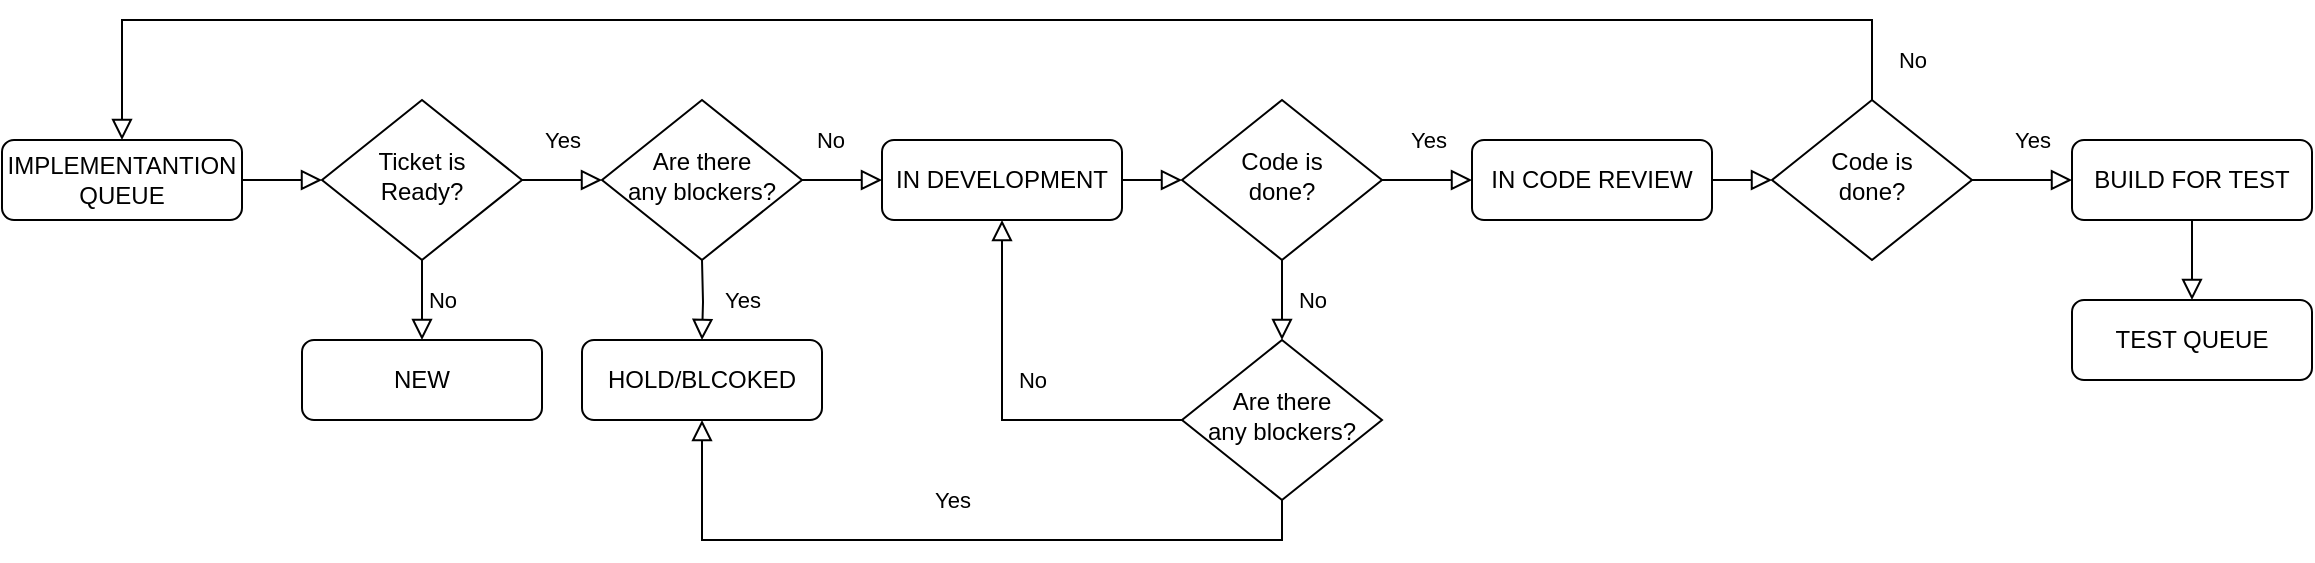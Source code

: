 <mxfile version="15.6.6" type="github">
  <diagram id="C5RBs43oDa-KdzZeNtuy" name="Page-1">
    <mxGraphModel dx="1483" dy="827" grid="1" gridSize="10" guides="1" tooltips="1" connect="1" arrows="1" fold="1" page="1" pageScale="1" pageWidth="827" pageHeight="1169" math="0" shadow="0">
      <root>
        <mxCell id="WIyWlLk6GJQsqaUBKTNV-0" />
        <mxCell id="WIyWlLk6GJQsqaUBKTNV-1" parent="WIyWlLk6GJQsqaUBKTNV-0" />
        <mxCell id="WIyWlLk6GJQsqaUBKTNV-2" value="" style="rounded=0;html=1;jettySize=auto;orthogonalLoop=1;fontSize=11;endArrow=block;endFill=0;endSize=8;strokeWidth=1;shadow=0;labelBackgroundColor=none;edgeStyle=orthogonalEdgeStyle;strokeColor=default;fontColor=default;" parent="WIyWlLk6GJQsqaUBKTNV-1" source="WIyWlLk6GJQsqaUBKTNV-3" target="WIyWlLk6GJQsqaUBKTNV-6" edge="1">
          <mxGeometry relative="1" as="geometry" />
        </mxCell>
        <mxCell id="WIyWlLk6GJQsqaUBKTNV-3" value="IMPLEMENTANTION QUEUE" style="rounded=1;whiteSpace=wrap;html=1;fontSize=12;glass=0;strokeWidth=1;shadow=0;fillColor=default;strokeColor=default;fontColor=default;" parent="WIyWlLk6GJQsqaUBKTNV-1" vertex="1">
          <mxGeometry x="5" y="80" width="120" height="40" as="geometry" />
        </mxCell>
        <mxCell id="WIyWlLk6GJQsqaUBKTNV-4" value="Yes" style="rounded=0;html=1;jettySize=auto;orthogonalLoop=1;fontSize=11;endArrow=block;endFill=0;endSize=8;strokeWidth=1;shadow=0;labelBackgroundColor=none;edgeStyle=orthogonalEdgeStyle;strokeColor=default;fontColor=default;entryX=0;entryY=0.5;entryDx=0;entryDy=0;" parent="WIyWlLk6GJQsqaUBKTNV-1" source="WIyWlLk6GJQsqaUBKTNV-6" target="NVdkW3or86thczEKI8gm-2" edge="1">
          <mxGeometry y="20" relative="1" as="geometry">
            <mxPoint as="offset" />
            <mxPoint x="325" y="40" as="targetPoint" />
            <Array as="points">
              <mxPoint x="285" y="100" />
              <mxPoint x="285" y="100" />
            </Array>
          </mxGeometry>
        </mxCell>
        <mxCell id="WIyWlLk6GJQsqaUBKTNV-5" value="No" style="edgeStyle=orthogonalEdgeStyle;rounded=0;html=1;jettySize=auto;orthogonalLoop=1;fontSize=11;endArrow=block;endFill=0;endSize=8;strokeWidth=1;shadow=0;labelBackgroundColor=none;strokeColor=default;fontColor=default;" parent="WIyWlLk6GJQsqaUBKTNV-1" source="WIyWlLk6GJQsqaUBKTNV-6" target="WIyWlLk6GJQsqaUBKTNV-7" edge="1">
          <mxGeometry y="10" relative="1" as="geometry">
            <mxPoint as="offset" />
          </mxGeometry>
        </mxCell>
        <mxCell id="WIyWlLk6GJQsqaUBKTNV-6" value="Ticket is &lt;br&gt;Ready?" style="rhombus;whiteSpace=wrap;html=1;shadow=0;fontFamily=Helvetica;fontSize=12;align=center;strokeWidth=1;spacing=6;spacingTop=-4;fillColor=default;strokeColor=default;fontColor=default;" parent="WIyWlLk6GJQsqaUBKTNV-1" vertex="1">
          <mxGeometry x="165" y="60" width="100" height="80" as="geometry" />
        </mxCell>
        <mxCell id="WIyWlLk6GJQsqaUBKTNV-7" value="NEW" style="rounded=1;whiteSpace=wrap;html=1;fontSize=12;glass=0;strokeWidth=1;shadow=0;fillColor=default;strokeColor=default;fontColor=default;" parent="WIyWlLk6GJQsqaUBKTNV-1" vertex="1">
          <mxGeometry x="155" y="180" width="120" height="40" as="geometry" />
        </mxCell>
        <mxCell id="NVdkW3or86thczEKI8gm-14" style="edgeStyle=orthogonalEdgeStyle;rounded=0;orthogonalLoop=1;jettySize=auto;html=1;entryX=0;entryY=0.5;entryDx=0;entryDy=0;labelBackgroundColor=default;fontColor=default;endArrow=block;endFill=0;strokeColor=default;endSize=8;" edge="1" parent="WIyWlLk6GJQsqaUBKTNV-1" source="WIyWlLk6GJQsqaUBKTNV-11" target="NVdkW3or86thczEKI8gm-7">
          <mxGeometry relative="1" as="geometry" />
        </mxCell>
        <mxCell id="WIyWlLk6GJQsqaUBKTNV-11" value="IN DEVELOPMENT" style="rounded=1;whiteSpace=wrap;html=1;fontSize=12;glass=0;strokeWidth=1;shadow=0;fillColor=default;strokeColor=default;fontColor=default;" parent="WIyWlLk6GJQsqaUBKTNV-1" vertex="1">
          <mxGeometry x="445" y="80" width="120" height="40" as="geometry" />
        </mxCell>
        <mxCell id="NVdkW3or86thczEKI8gm-13" value="No" style="edgeStyle=orthogonalEdgeStyle;rounded=0;orthogonalLoop=1;jettySize=auto;html=1;entryX=0;entryY=0.5;entryDx=0;entryDy=0;labelBackgroundColor=default;fontColor=default;endArrow=block;endFill=0;strokeColor=default;endSize=8;" edge="1" parent="WIyWlLk6GJQsqaUBKTNV-1" source="NVdkW3or86thczEKI8gm-2" target="WIyWlLk6GJQsqaUBKTNV-11">
          <mxGeometry x="-0.25" y="20" relative="1" as="geometry">
            <mxPoint x="-1" as="offset" />
          </mxGeometry>
        </mxCell>
        <mxCell id="NVdkW3or86thczEKI8gm-2" value="Are there&lt;br&gt;any blockers?" style="rhombus;whiteSpace=wrap;html=1;shadow=0;fontFamily=Helvetica;fontSize=12;align=center;strokeWidth=1;spacing=6;spacingTop=-4;fillColor=default;strokeColor=default;fontColor=default;" vertex="1" parent="WIyWlLk6GJQsqaUBKTNV-1">
          <mxGeometry x="305" y="60" width="100" height="80" as="geometry" />
        </mxCell>
        <mxCell id="NVdkW3or86thczEKI8gm-4" value="Yes" style="edgeStyle=orthogonalEdgeStyle;rounded=0;html=1;jettySize=auto;orthogonalLoop=1;fontSize=11;endArrow=block;endFill=0;endSize=8;strokeWidth=1;shadow=0;labelBackgroundColor=none;strokeColor=default;fontColor=default;" edge="1" parent="WIyWlLk6GJQsqaUBKTNV-1" target="NVdkW3or86thczEKI8gm-5">
          <mxGeometry y="20" relative="1" as="geometry">
            <mxPoint as="offset" />
            <mxPoint x="355" y="140" as="sourcePoint" />
          </mxGeometry>
        </mxCell>
        <mxCell id="NVdkW3or86thczEKI8gm-5" value="HOLD/BLCOKED" style="rounded=1;whiteSpace=wrap;html=1;fontSize=12;glass=0;strokeWidth=1;shadow=0;fillColor=default;strokeColor=default;fontColor=default;" vertex="1" parent="WIyWlLk6GJQsqaUBKTNV-1">
          <mxGeometry x="295" y="180" width="120" height="40" as="geometry" />
        </mxCell>
        <mxCell id="NVdkW3or86thczEKI8gm-6" value="Yes" style="rounded=0;html=1;jettySize=auto;orthogonalLoop=1;fontSize=11;endArrow=block;endFill=0;endSize=8;strokeWidth=1;shadow=0;labelBackgroundColor=none;edgeStyle=orthogonalEdgeStyle;strokeColor=default;fontColor=default;entryX=0;entryY=0.5;entryDx=0;entryDy=0;fillColor=default;" edge="1" parent="WIyWlLk6GJQsqaUBKTNV-1" source="NVdkW3or86thczEKI8gm-7" target="NVdkW3or86thczEKI8gm-11">
          <mxGeometry y="20" relative="1" as="geometry">
            <mxPoint as="offset" />
            <mxPoint x="735" y="100" as="targetPoint" />
            <Array as="points" />
          </mxGeometry>
        </mxCell>
        <mxCell id="NVdkW3or86thczEKI8gm-15" value="No" style="edgeStyle=orthogonalEdgeStyle;rounded=0;orthogonalLoop=1;jettySize=auto;html=1;labelBackgroundColor=default;fontColor=default;endArrow=block;endFill=0;strokeColor=default;fillColor=default;endSize=8;" edge="1" parent="WIyWlLk6GJQsqaUBKTNV-1" source="NVdkW3or86thczEKI8gm-7">
          <mxGeometry y="15" relative="1" as="geometry">
            <mxPoint x="645" y="180" as="targetPoint" />
            <mxPoint as="offset" />
          </mxGeometry>
        </mxCell>
        <mxCell id="NVdkW3or86thczEKI8gm-7" value="Code is&lt;br&gt;done?" style="rhombus;whiteSpace=wrap;html=1;shadow=0;fontFamily=Helvetica;fontSize=12;align=center;strokeWidth=1;spacing=6;spacingTop=-4;fillColor=default;strokeColor=default;fontColor=default;" vertex="1" parent="WIyWlLk6GJQsqaUBKTNV-1">
          <mxGeometry x="595" y="60" width="100" height="80" as="geometry" />
        </mxCell>
        <mxCell id="NVdkW3or86thczEKI8gm-25" value="" style="edgeStyle=orthogonalEdgeStyle;rounded=0;orthogonalLoop=1;jettySize=auto;html=1;labelBackgroundColor=default;fontColor=default;endArrow=block;endFill=0;endSize=8;strokeColor=default;fillColor=default;" edge="1" parent="WIyWlLk6GJQsqaUBKTNV-1" source="NVdkW3or86thczEKI8gm-11" target="NVdkW3or86thczEKI8gm-24">
          <mxGeometry relative="1" as="geometry" />
        </mxCell>
        <mxCell id="NVdkW3or86thczEKI8gm-11" value="IN CODE REVIEW" style="rounded=1;whiteSpace=wrap;html=1;fontSize=12;glass=0;strokeWidth=1;shadow=0;fillColor=default;strokeColor=default;fontColor=default;" vertex="1" parent="WIyWlLk6GJQsqaUBKTNV-1">
          <mxGeometry x="740" y="80" width="120" height="40" as="geometry" />
        </mxCell>
        <mxCell id="NVdkW3or86thczEKI8gm-20" value="No" style="edgeStyle=orthogonalEdgeStyle;rounded=0;orthogonalLoop=1;jettySize=auto;html=1;entryX=0.5;entryY=1;entryDx=0;entryDy=0;labelBackgroundColor=default;fontColor=default;endArrow=block;endFill=0;strokeColor=default;fillColor=default;endSize=8;" edge="1" parent="WIyWlLk6GJQsqaUBKTNV-1" source="NVdkW3or86thczEKI8gm-19" target="WIyWlLk6GJQsqaUBKTNV-11">
          <mxGeometry x="0.158" y="-15" relative="1" as="geometry">
            <mxPoint as="offset" />
          </mxGeometry>
        </mxCell>
        <mxCell id="NVdkW3or86thczEKI8gm-21" value="Yes" style="edgeStyle=orthogonalEdgeStyle;rounded=0;orthogonalLoop=1;jettySize=auto;html=1;entryX=0.5;entryY=1;entryDx=0;entryDy=0;labelBackgroundColor=default;fontColor=default;endArrow=block;endFill=0;strokeColor=default;fillColor=default;endSize=8;" edge="1" parent="WIyWlLk6GJQsqaUBKTNV-1" source="NVdkW3or86thczEKI8gm-19" target="NVdkW3or86thczEKI8gm-5">
          <mxGeometry y="-20" relative="1" as="geometry">
            <Array as="points">
              <mxPoint x="645" y="280" />
              <mxPoint x="355" y="280" />
            </Array>
            <mxPoint as="offset" />
          </mxGeometry>
        </mxCell>
        <mxCell id="NVdkW3or86thczEKI8gm-19" value="Are there&lt;br&gt;any blockers?" style="rhombus;whiteSpace=wrap;html=1;shadow=0;fontFamily=Helvetica;fontSize=12;align=center;strokeWidth=1;spacing=6;spacingTop=-4;fillColor=default;strokeColor=default;fontColor=default;" vertex="1" parent="WIyWlLk6GJQsqaUBKTNV-1">
          <mxGeometry x="595" y="180" width="100" height="80" as="geometry" />
        </mxCell>
        <mxCell id="NVdkW3or86thczEKI8gm-23" value="No" style="edgeStyle=orthogonalEdgeStyle;rounded=0;orthogonalLoop=1;jettySize=auto;html=1;labelBackgroundColor=default;fontColor=default;endArrow=block;endFill=0;strokeColor=default;fillColor=default;endSize=8;entryX=0.5;entryY=0;entryDx=0;entryDy=0;exitX=0.5;exitY=0;exitDx=0;exitDy=0;" edge="1" parent="WIyWlLk6GJQsqaUBKTNV-1" source="NVdkW3or86thczEKI8gm-24" target="WIyWlLk6GJQsqaUBKTNV-3">
          <mxGeometry x="-0.959" y="-20" relative="1" as="geometry">
            <mxPoint x="940" y="180" as="targetPoint" />
            <mxPoint as="offset" />
            <Array as="points">
              <mxPoint x="940" y="20" />
              <mxPoint x="65" y="20" />
            </Array>
          </mxGeometry>
        </mxCell>
        <mxCell id="NVdkW3or86thczEKI8gm-28" value="Yes" style="edgeStyle=orthogonalEdgeStyle;rounded=0;orthogonalLoop=1;jettySize=auto;html=1;labelBackgroundColor=default;fontColor=default;endArrow=block;endFill=0;endSize=8;strokeColor=default;fillColor=default;" edge="1" parent="WIyWlLk6GJQsqaUBKTNV-1" source="NVdkW3or86thczEKI8gm-24" target="NVdkW3or86thczEKI8gm-26">
          <mxGeometry x="0.2" y="20" relative="1" as="geometry">
            <mxPoint as="offset" />
          </mxGeometry>
        </mxCell>
        <mxCell id="NVdkW3or86thczEKI8gm-24" value="Code is&lt;br&gt;done?" style="rhombus;whiteSpace=wrap;html=1;shadow=0;fontFamily=Helvetica;fontSize=12;align=center;strokeWidth=1;spacing=6;spacingTop=-4;fillColor=default;strokeColor=default;fontColor=default;" vertex="1" parent="WIyWlLk6GJQsqaUBKTNV-1">
          <mxGeometry x="890" y="60" width="100" height="80" as="geometry" />
        </mxCell>
        <mxCell id="NVdkW3or86thczEKI8gm-30" value="" style="edgeStyle=orthogonalEdgeStyle;rounded=0;orthogonalLoop=1;jettySize=auto;html=1;labelBackgroundColor=default;fontColor=default;endArrow=block;endFill=0;endSize=8;strokeColor=default;fillColor=default;" edge="1" parent="WIyWlLk6GJQsqaUBKTNV-1" source="NVdkW3or86thczEKI8gm-26" target="NVdkW3or86thczEKI8gm-29">
          <mxGeometry relative="1" as="geometry" />
        </mxCell>
        <mxCell id="NVdkW3or86thczEKI8gm-26" value="BUILD FOR TEST" style="rounded=1;whiteSpace=wrap;html=1;fontSize=12;glass=0;strokeWidth=1;shadow=0;fillColor=default;strokeColor=default;fontColor=default;" vertex="1" parent="WIyWlLk6GJQsqaUBKTNV-1">
          <mxGeometry x="1040" y="80" width="120" height="40" as="geometry" />
        </mxCell>
        <mxCell id="NVdkW3or86thczEKI8gm-29" value="TEST QUEUE" style="rounded=1;whiteSpace=wrap;html=1;fontSize=12;glass=0;strokeWidth=1;shadow=0;fillColor=default;strokeColor=default;fontColor=default;" vertex="1" parent="WIyWlLk6GJQsqaUBKTNV-1">
          <mxGeometry x="1040" y="160" width="120" height="40" as="geometry" />
        </mxCell>
      </root>
    </mxGraphModel>
  </diagram>
</mxfile>
